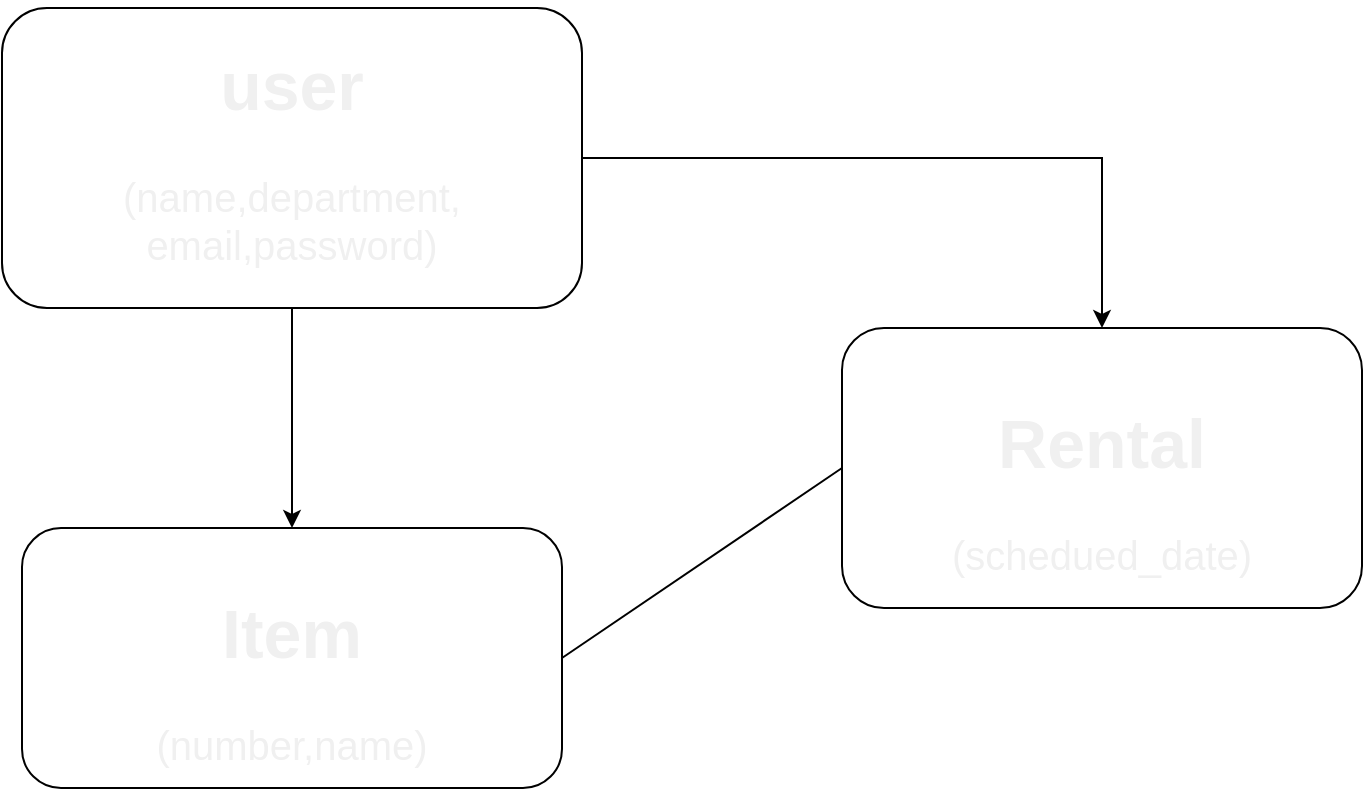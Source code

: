 <mxfile version="13.10.0" type="embed">
    <diagram id="DB12h5ZXDcv8iTxFSBF2" name="ページ1">
        <mxGraphModel dx="713" dy="680" grid="1" gridSize="10" guides="1" tooltips="1" connect="1" arrows="1" fold="1" page="1" pageScale="1" pageWidth="827" pageHeight="1169" math="0" shadow="0">
            <root>
                <mxCell id="0"/>
                <mxCell id="1" parent="0"/>
                <mxCell id="24" style="edgeStyle=orthogonalEdgeStyle;rounded=0;orthogonalLoop=1;jettySize=auto;html=1;exitX=0.5;exitY=1;exitDx=0;exitDy=0;entryX=0.5;entryY=0;entryDx=0;entryDy=0;fontColor=#f0f0f0;" edge="1" parent="1" source="20" target="21">
                    <mxGeometry relative="1" as="geometry"/>
                </mxCell>
                <mxCell id="25" style="edgeStyle=orthogonalEdgeStyle;rounded=0;orthogonalLoop=1;jettySize=auto;html=1;exitX=1;exitY=0.5;exitDx=0;exitDy=0;fontColor=#f0f0f0;" edge="1" parent="1" source="20" target="22">
                    <mxGeometry relative="1" as="geometry"/>
                </mxCell>
                <mxCell id="20" value="&lt;h1 style=&quot;font-size: 34px&quot;&gt;user&lt;/h1&gt;&lt;div style=&quot;font-size: 20px&quot;&gt;(name,department,&lt;/div&gt;&lt;div style=&quot;font-size: 20px&quot;&gt;email,password)&lt;/div&gt;&lt;div style=&quot;font-size: 20px&quot;&gt;&lt;br&gt;&lt;/div&gt;" style="rounded=1;whiteSpace=wrap;html=1;fontColor=#f0f0f0;spacingTop=0;" vertex="1" parent="1">
                    <mxGeometry x="100" y="80" width="290" height="150" as="geometry"/>
                </mxCell>
                <mxCell id="21" value="&lt;h1 style=&quot;font-size: 34px&quot;&gt;Item&lt;/h1&gt;&lt;div style=&quot;font-size: 20px&quot;&gt;(number,name)&lt;/div&gt;" style="rounded=1;whiteSpace=wrap;html=1;fontColor=#f0f0f0;" vertex="1" parent="1">
                    <mxGeometry x="110" y="340" width="270" height="130" as="geometry"/>
                </mxCell>
                <mxCell id="22" value="&lt;h1 style=&quot;font-size: 34px&quot;&gt;Rental&lt;/h1&gt;&lt;div style=&quot;font-size: 20px&quot;&gt;(schedued_date)&lt;/div&gt;" style="rounded=1;whiteSpace=wrap;html=1;fontColor=#f0f0f0;" vertex="1" parent="1">
                    <mxGeometry x="520" y="240" width="260" height="140" as="geometry"/>
                </mxCell>
                <mxCell id="26" value="" style="endArrow=none;html=1;fontColor=#f0f0f0;entryX=0;entryY=0.5;entryDx=0;entryDy=0;exitX=1;exitY=0.5;exitDx=0;exitDy=0;" edge="1" parent="1" source="21" target="22">
                    <mxGeometry width="50" height="50" relative="1" as="geometry">
                        <mxPoint x="390" y="400" as="sourcePoint"/>
                        <mxPoint x="440" y="350" as="targetPoint"/>
                    </mxGeometry>
                </mxCell>
            </root>
        </mxGraphModel>
    </diagram>
</mxfile>
